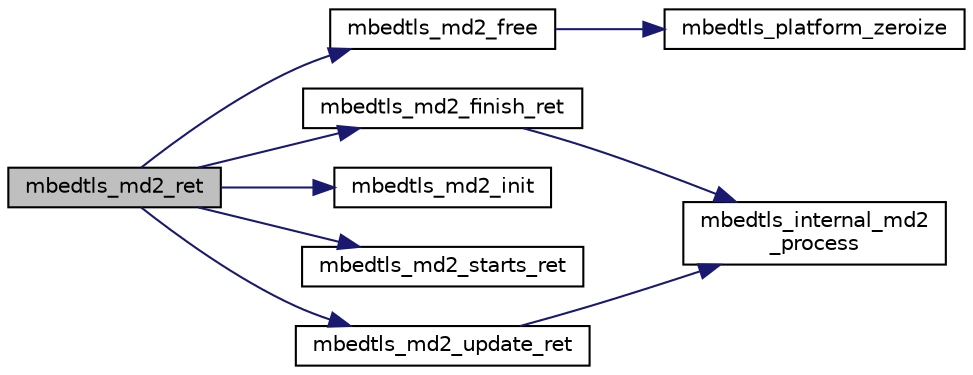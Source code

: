digraph "mbedtls_md2_ret"
{
 // LATEX_PDF_SIZE
  edge [fontname="Helvetica",fontsize="10",labelfontname="Helvetica",labelfontsize="10"];
  node [fontname="Helvetica",fontsize="10",shape=record];
  rankdir="LR";
  Node1 [label="mbedtls_md2_ret",height=0.2,width=0.4,color="black", fillcolor="grey75", style="filled", fontcolor="black",tooltip="Output = MD2( input buffer )"];
  Node1 -> Node2 [color="midnightblue",fontsize="10",style="solid",fontname="Helvetica"];
  Node2 [label="mbedtls_md2_finish_ret",height=0.2,width=0.4,color="black", fillcolor="white", style="filled",URL="$dc/dd8/md2_8c.html#a7f312acc5fdc3e55426e5f4732d8e718",tooltip="MD2 final digest."];
  Node2 -> Node3 [color="midnightblue",fontsize="10",style="solid",fontname="Helvetica"];
  Node3 [label="mbedtls_internal_md2\l_process",height=0.2,width=0.4,color="black", fillcolor="white", style="filled",URL="$dc/dd8/md2_8c.html#a53e3f89c8c0f4a83c29c01545f25d0b4",tooltip="MD2 process data block (internal use only)"];
  Node1 -> Node4 [color="midnightblue",fontsize="10",style="solid",fontname="Helvetica"];
  Node4 [label="mbedtls_md2_free",height=0.2,width=0.4,color="black", fillcolor="white", style="filled",URL="$dc/dd8/md2_8c.html#aa4e7e7bee8322a4409c1d562a9b5efa4",tooltip="Clear MD2 context."];
  Node4 -> Node5 [color="midnightblue",fontsize="10",style="solid",fontname="Helvetica"];
  Node5 [label="mbedtls_platform_zeroize",height=0.2,width=0.4,color="black", fillcolor="white", style="filled",URL="$dd/dde/platform__util_8c.html#aa4e36b2c1c58d8ad89e1e11b6ebea2d9",tooltip="Securely zeroize a buffer."];
  Node1 -> Node6 [color="midnightblue",fontsize="10",style="solid",fontname="Helvetica"];
  Node6 [label="mbedtls_md2_init",height=0.2,width=0.4,color="black", fillcolor="white", style="filled",URL="$dc/dd8/md2_8c.html#a13c177d87d53058704c37e0c29fef8b5",tooltip="Initialize MD2 context."];
  Node1 -> Node7 [color="midnightblue",fontsize="10",style="solid",fontname="Helvetica"];
  Node7 [label="mbedtls_md2_starts_ret",height=0.2,width=0.4,color="black", fillcolor="white", style="filled",URL="$dc/dd8/md2_8c.html#add4f482b9b44cf5e04a8c779f97a7a7b",tooltip="MD2 context setup."];
  Node1 -> Node8 [color="midnightblue",fontsize="10",style="solid",fontname="Helvetica"];
  Node8 [label="mbedtls_md2_update_ret",height=0.2,width=0.4,color="black", fillcolor="white", style="filled",URL="$dc/dd8/md2_8c.html#ae454b2785eac074232085c6baa2568dd",tooltip="MD2 process buffer."];
  Node8 -> Node3 [color="midnightblue",fontsize="10",style="solid",fontname="Helvetica"];
}
